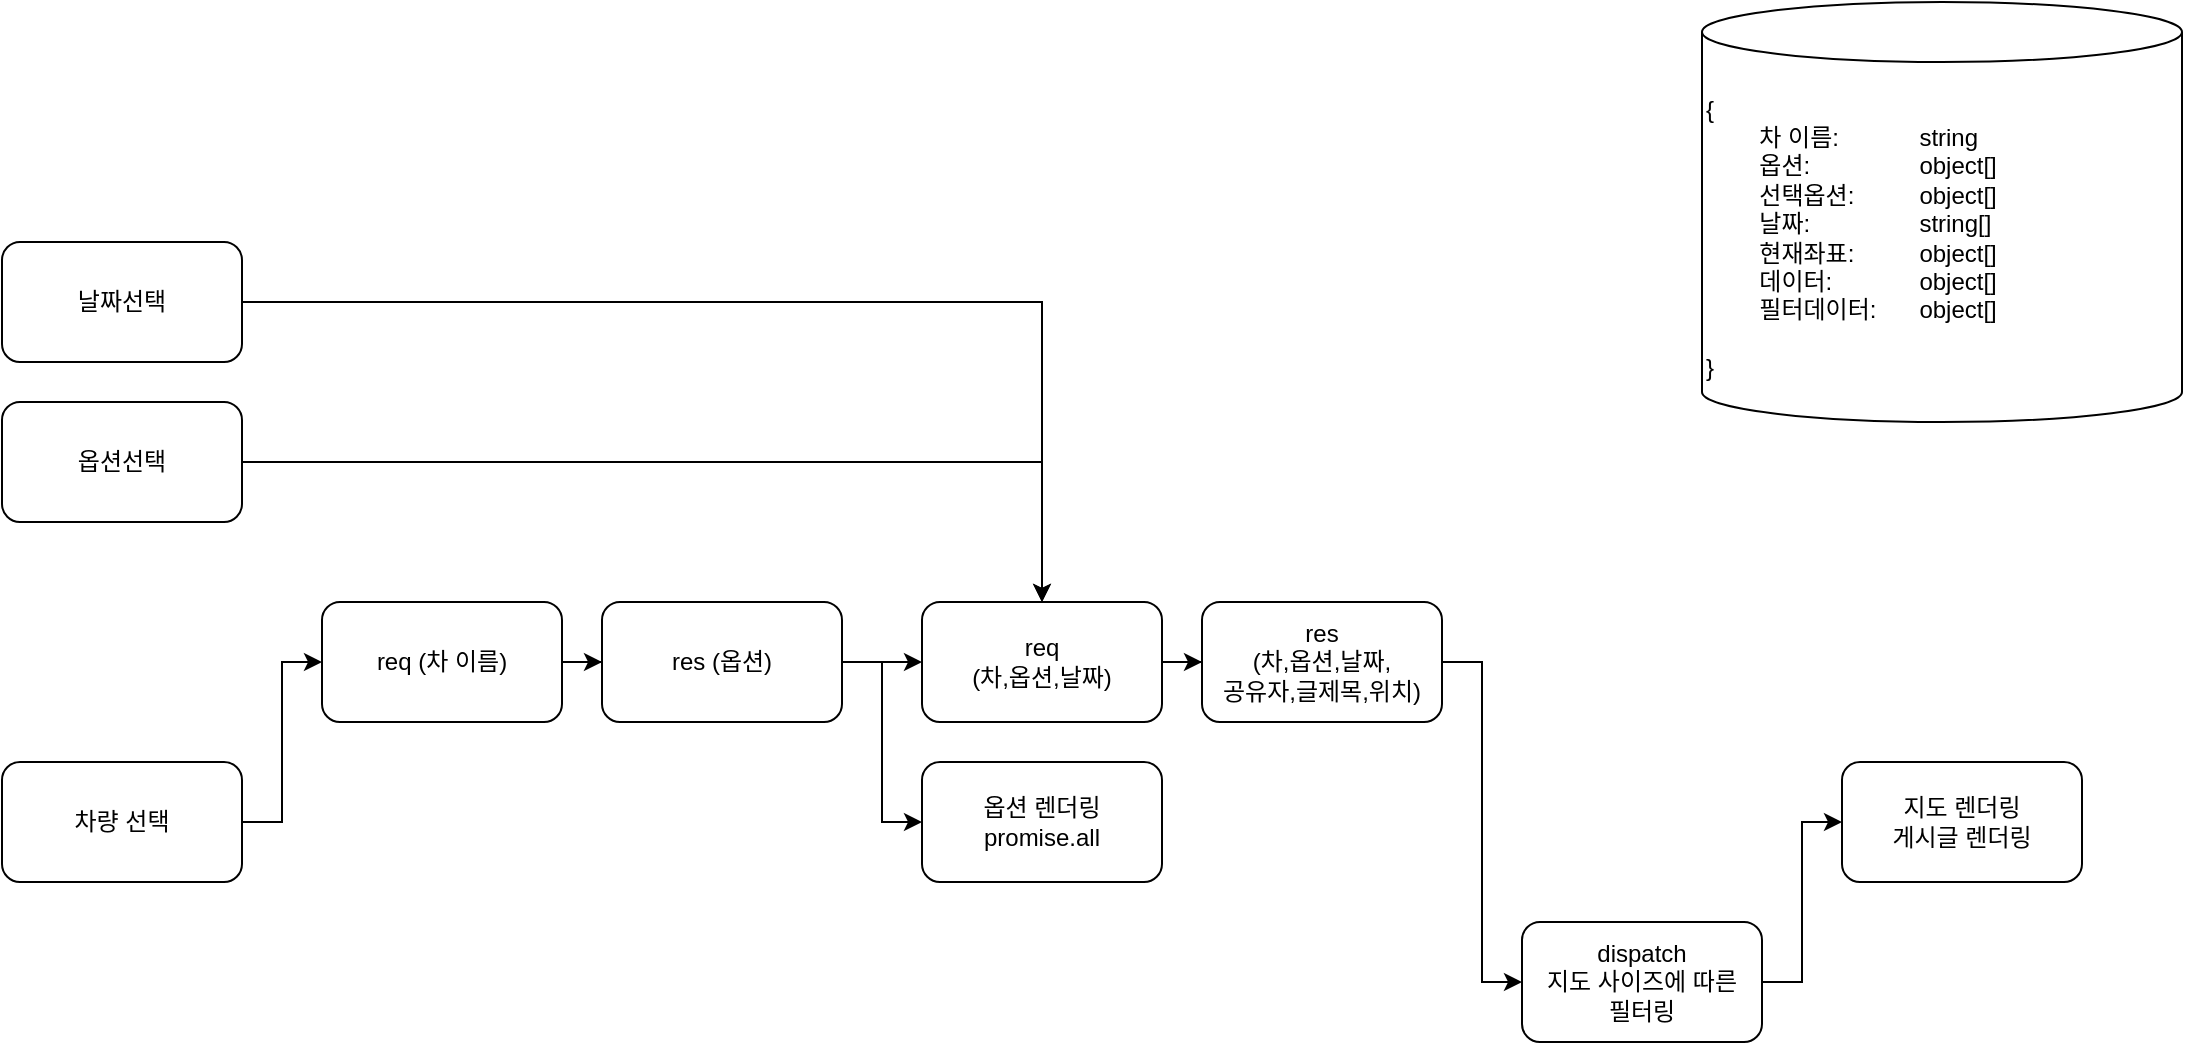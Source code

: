 <mxfile version="20.8.1" type="github"><diagram id="f-sLK28mm7AxxMxkEgao" name="페이지-1"><mxGraphModel dx="1793" dy="955" grid="1" gridSize="10" guides="1" tooltips="1" connect="1" arrows="1" fold="1" page="1" pageScale="1" pageWidth="1169" pageHeight="827" math="0" shadow="0"><root><mxCell id="0"/><mxCell id="1" parent="0"/><mxCell id="PbKweQd9NpCZTFS-8Njj-5" style="edgeStyle=orthogonalEdgeStyle;rounded=0;orthogonalLoop=1;jettySize=auto;html=1;entryX=0;entryY=0.5;entryDx=0;entryDy=0;" edge="1" parent="1" source="PbKweQd9NpCZTFS-8Njj-1" target="PbKweQd9NpCZTFS-8Njj-3"><mxGeometry relative="1" as="geometry"/></mxCell><mxCell id="PbKweQd9NpCZTFS-8Njj-1" value="차량 선택" style="rounded=1;whiteSpace=wrap;html=1;" vertex="1" parent="1"><mxGeometry x="120" y="440" width="120" height="60" as="geometry"/></mxCell><mxCell id="PbKweQd9NpCZTFS-8Njj-7" style="edgeStyle=orthogonalEdgeStyle;rounded=0;orthogonalLoop=1;jettySize=auto;html=1;entryX=0;entryY=0.5;entryDx=0;entryDy=0;" edge="1" parent="1" source="PbKweQd9NpCZTFS-8Njj-2" target="PbKweQd9NpCZTFS-8Njj-4"><mxGeometry relative="1" as="geometry"/></mxCell><mxCell id="PbKweQd9NpCZTFS-8Njj-10" style="edgeStyle=orthogonalEdgeStyle;rounded=0;orthogonalLoop=1;jettySize=auto;html=1;entryX=0;entryY=0.5;entryDx=0;entryDy=0;" edge="1" parent="1" source="PbKweQd9NpCZTFS-8Njj-2" target="PbKweQd9NpCZTFS-8Njj-8"><mxGeometry relative="1" as="geometry"/></mxCell><mxCell id="PbKweQd9NpCZTFS-8Njj-2" value="res (옵션)" style="rounded=1;whiteSpace=wrap;html=1;" vertex="1" parent="1"><mxGeometry x="420" y="360" width="120" height="60" as="geometry"/></mxCell><mxCell id="PbKweQd9NpCZTFS-8Njj-6" style="edgeStyle=orthogonalEdgeStyle;rounded=0;orthogonalLoop=1;jettySize=auto;html=1;" edge="1" parent="1" source="PbKweQd9NpCZTFS-8Njj-3" target="PbKweQd9NpCZTFS-8Njj-2"><mxGeometry relative="1" as="geometry"/></mxCell><mxCell id="PbKweQd9NpCZTFS-8Njj-3" value="req (차 이름)" style="rounded=1;whiteSpace=wrap;html=1;" vertex="1" parent="1"><mxGeometry x="280" y="360" width="120" height="60" as="geometry"/></mxCell><mxCell id="PbKweQd9NpCZTFS-8Njj-4" value="옵션 렌더링&lt;br&gt;promise.all" style="rounded=1;whiteSpace=wrap;html=1;" vertex="1" parent="1"><mxGeometry x="580" y="440" width="120" height="60" as="geometry"/></mxCell><mxCell id="PbKweQd9NpCZTFS-8Njj-14" style="edgeStyle=orthogonalEdgeStyle;rounded=0;orthogonalLoop=1;jettySize=auto;html=1;entryX=0;entryY=0.5;entryDx=0;entryDy=0;" edge="1" parent="1" source="PbKweQd9NpCZTFS-8Njj-8" target="PbKweQd9NpCZTFS-8Njj-13"><mxGeometry relative="1" as="geometry"/></mxCell><mxCell id="PbKweQd9NpCZTFS-8Njj-8" value="req &lt;br&gt;(차,옵션,날짜)" style="rounded=1;whiteSpace=wrap;html=1;" vertex="1" parent="1"><mxGeometry x="580" y="360" width="120" height="60" as="geometry"/></mxCell><mxCell id="PbKweQd9NpCZTFS-8Njj-20" style="edgeStyle=orthogonalEdgeStyle;rounded=0;orthogonalLoop=1;jettySize=auto;html=1;entryX=0.5;entryY=0;entryDx=0;entryDy=0;" edge="1" parent="1" source="PbKweQd9NpCZTFS-8Njj-11" target="PbKweQd9NpCZTFS-8Njj-8"><mxGeometry relative="1" as="geometry"/></mxCell><mxCell id="PbKweQd9NpCZTFS-8Njj-11" value="옵션선택" style="rounded=1;whiteSpace=wrap;html=1;" vertex="1" parent="1"><mxGeometry x="120" y="260" width="120" height="60" as="geometry"/></mxCell><mxCell id="PbKweQd9NpCZTFS-8Njj-16" style="edgeStyle=orthogonalEdgeStyle;rounded=0;orthogonalLoop=1;jettySize=auto;html=1;entryX=0;entryY=0.5;entryDx=0;entryDy=0;" edge="1" parent="1" source="PbKweQd9NpCZTFS-8Njj-13" target="PbKweQd9NpCZTFS-8Njj-15"><mxGeometry relative="1" as="geometry"/></mxCell><mxCell id="PbKweQd9NpCZTFS-8Njj-13" value="res&lt;br&gt;(차,옵션,날짜,&lt;br&gt;공유자,글제목,위치)" style="rounded=1;whiteSpace=wrap;html=1;" vertex="1" parent="1"><mxGeometry x="720" y="360" width="120" height="60" as="geometry"/></mxCell><mxCell id="PbKweQd9NpCZTFS-8Njj-18" style="edgeStyle=orthogonalEdgeStyle;rounded=0;orthogonalLoop=1;jettySize=auto;html=1;entryX=0;entryY=0.5;entryDx=0;entryDy=0;" edge="1" parent="1" source="PbKweQd9NpCZTFS-8Njj-15" target="PbKweQd9NpCZTFS-8Njj-17"><mxGeometry relative="1" as="geometry"/></mxCell><mxCell id="PbKweQd9NpCZTFS-8Njj-15" value="dispatch&lt;br&gt;지도 사이즈에 따른&lt;br&gt;필터링" style="rounded=1;whiteSpace=wrap;html=1;" vertex="1" parent="1"><mxGeometry x="880" y="520" width="120" height="60" as="geometry"/></mxCell><mxCell id="PbKweQd9NpCZTFS-8Njj-17" value="지도 렌더링&lt;br&gt;게시글 렌더링" style="rounded=1;whiteSpace=wrap;html=1;" vertex="1" parent="1"><mxGeometry x="1040" y="440" width="120" height="60" as="geometry"/></mxCell><mxCell id="PbKweQd9NpCZTFS-8Njj-22" style="edgeStyle=orthogonalEdgeStyle;rounded=0;orthogonalLoop=1;jettySize=auto;html=1;entryX=0.5;entryY=0;entryDx=0;entryDy=0;" edge="1" parent="1" source="PbKweQd9NpCZTFS-8Njj-21" target="PbKweQd9NpCZTFS-8Njj-8"><mxGeometry relative="1" as="geometry"/></mxCell><mxCell id="PbKweQd9NpCZTFS-8Njj-21" value="날짜선택" style="rounded=1;whiteSpace=wrap;html=1;" vertex="1" parent="1"><mxGeometry x="120" y="180" width="120" height="60" as="geometry"/></mxCell><mxCell id="PbKweQd9NpCZTFS-8Njj-23" value="{&lt;br&gt;&lt;div style=&quot;&quot;&gt;&lt;span style=&quot;background-color: initial; white-space: pre;&quot;&gt;&#9;&lt;/span&gt;&lt;span style=&quot;background-color: initial;&quot;&gt;차 이름: &lt;span style=&quot;white-space: pre;&quot;&gt;&#9;&lt;span style=&quot;white-space: pre;&quot;&gt;&#9;&lt;/span&gt;&lt;/span&gt;string&lt;br&gt;&lt;span style=&quot;white-space: pre;&quot;&gt;&#9;&lt;/span&gt;옵션: &lt;span style=&quot;white-space: pre;&quot;&gt;&#9;&lt;span style=&quot;white-space: pre;&quot;&gt;&#9;&lt;/span&gt;&lt;/span&gt;object[]&lt;br&gt;&lt;span style=&quot;white-space: pre;&quot;&gt;&#9;&lt;/span&gt;선택옵션:&lt;span style=&quot;white-space: pre;&quot;&gt;&#9;&lt;span style=&quot;white-space: pre;&quot;&gt;&#9;&lt;/span&gt;&lt;/span&gt;object[]&lt;br&gt;&lt;span style=&quot;white-space: pre;&quot;&gt;&#9;&lt;/span&gt;날짜: &lt;span style=&quot;white-space: pre;&quot;&gt;&#9;&lt;span style=&quot;white-space: pre;&quot;&gt;&#9;&lt;/span&gt;&lt;/span&gt;string[]&lt;br&gt;&lt;span style=&quot;white-space: pre;&quot;&gt;&#9;&lt;/span&gt;현재좌표:&lt;span style=&quot;white-space: pre;&quot;&gt;&#9;&lt;span style=&quot;white-space: pre;&quot;&gt;&#9;&lt;/span&gt;&lt;/span&gt;object[]&lt;br&gt;&lt;span style=&quot;white-space: pre;&quot;&gt;&#9;&lt;/span&gt;데이터:&lt;span style=&quot;white-space: pre;&quot;&gt;&#9;&lt;span style=&quot;white-space: pre;&quot;&gt;&#9;&lt;/span&gt;&lt;/span&gt;object[]&lt;br&gt;&lt;span style=&quot;white-space: pre;&quot;&gt;&#9;&lt;/span&gt;필터데이터:&lt;span style=&quot;white-space: pre;&quot;&gt;&#9;&lt;/span&gt;object[]&lt;br&gt;&lt;span style=&quot;white-space: pre;&quot;&gt;&#9;&lt;/span&gt;&amp;nbsp;&lt;/span&gt;&lt;/div&gt;}" style="shape=cylinder3;whiteSpace=wrap;html=1;boundedLbl=1;backgroundOutline=1;size=15;align=left;" vertex="1" parent="1"><mxGeometry x="970" y="60" width="240" height="210" as="geometry"/></mxCell></root></mxGraphModel></diagram></mxfile>